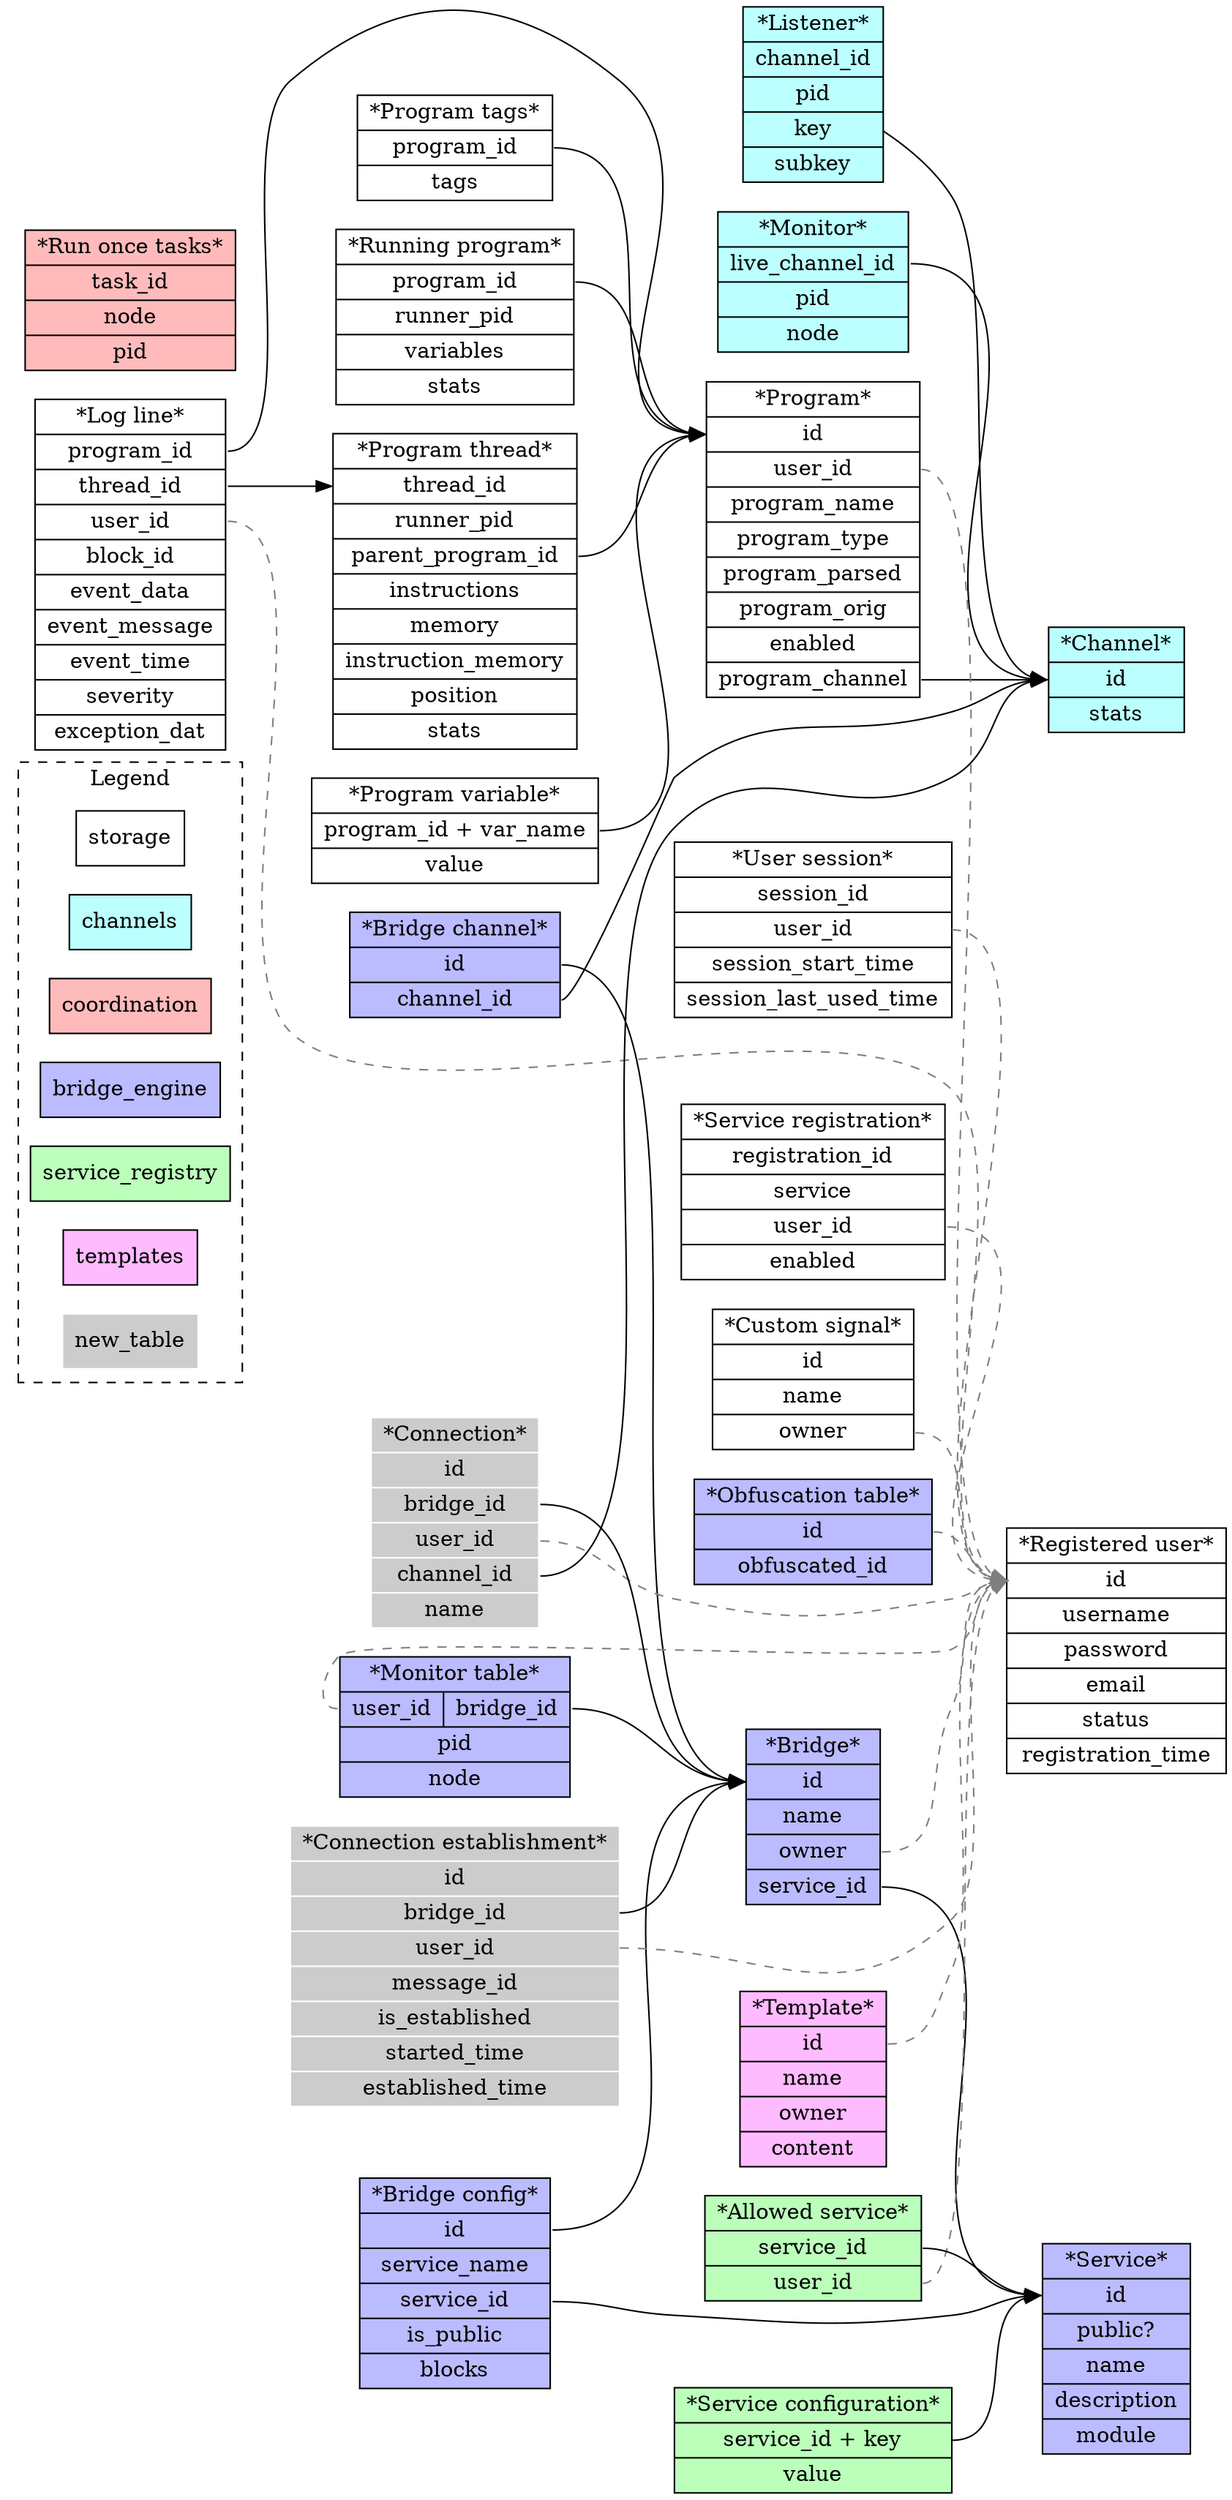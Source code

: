 digraph g {
  rankdir=LR
  node[shape=record];
  style=dashed;

  subgraph cluster_legend {
    label="Legend"

    storage;
    channels[style=filled,fillcolor="#bbffff"];
    coordination[style=filled,fillcolor="#ffbbbb"]
    bridge_engine[style=filled,fillcolor="#bbbbff"];
    service_registry[style=filled,fillcolor="#bbffbb"]
    templates[style=filled,fillcolor="#ffbbff"]

    new_table[style=filled,fillcolor="#cccccc",color=white]
    // modified_table[shape=octagon] // Not used
  }


  subgraph group_core_channels {
    label="Channels";
    node[style=filled,fillcolor="#bbffff"];


    // LIVE_CHANNELS_TABLE | automate_channel_engine_live_channels_table
    live_channels_table_entry[label="*Channel* | <pk> id | stats"];

    // LISTENERS_TABLE | automate_channel_engine_listeners_table
    listeners_table_entry[label="*Listener*| <f0> channel_id | pid | key | subkey"];
    listeners_table_entry -> live_channels_table_entry:pk;

    // MONITORS_TABLE | automate_channel_engine_monitors_table
    monitors_table_entry[label="*Monitor* | <f0> live_channel_id | pid | node"];
    monitors_table_entry:f0 -> live_channels_table_entry:pk;
  }

  subgraph group_core_storage {
    label="Storage";

    // REGISTERED_USERS_TABLE | automate_registered_users
    registered_user_entry[label="*Registered user* | <pk> id | username | password | email | status | registration_time"];

    // USER_SESSIONS_TABLE | automate_user_sessions
    user_session_entry[label="*User session* | <pk> session_id | <f0> user_id | session_start_time | session_last_used_time"];
    user_session_entry:f0 -> registered_user_entry:pk[style=dashed,color="#7f7f7f"];

    // // USER_MONITORS_TABLE | automate_user_monitors
    // monitor_entry[label="*Monitor entry* | <pk> id | <f0> user_id | type | name | value"];

    // monitor_entry:f0 -> registered_user_entry:pk[style=dashed,color="#7f7f7f"];

    // USER_PROGRAMS_TABLE | automate_user_programs
    user_program_entry[label="*Program* | <pk> id | <f0> user_id | program_name | program_type | program_parsed | program_orig | enabled | <f1> program_channel"];
    user_program_entry:f0 -> registered_user_entry:pk[style=dashed,color="#7f7f7f"];
    user_program_entry:f1 -> live_channels_table_entry:pk;

    // USER_PROGRAMS_LOGS_TABLE | automate_user_program_logs
    user_program_logs_entry[label="*Log line* | <f0> program_id | <f1> thread_id | <f2> user_id | block_id | event_data | event_message | event_time | severity | exception_dat"];
    user_program_logs_entry:f0 -> user_program_entry:pk;
    user_program_logs_entry:f2 -> registered_user_entry:pk[style=dashed,color="#7f7f7f"];

    // PROGRAM_TAGS_TABLE | automate_program_tags
    program_tags_entry[label="*Program tags* | <f0> program_id | tags"];
    program_tags_entry:f0 -> user_program_entry:pk;

    // RUNNING_PROGRAMS_TABLE | automate_running_programs
    running_program_entry[label="*Running program*| <f0> program_id | runner_pid | variables | stats"];
    running_program_entry:f0 -> user_program_entry:pk;

    // RUNNING_THREADS_TABLE | automate_running_program_threads
    running_program_thread_entry[label="*Program thread* | <pk> thread_id | runner_pid | <f0> parent_program_id | instructions | memory | instruction_memory | position | stats"];
    user_program_logs_entry:f1 -> running_program_thread_entry:pk;
    running_program_thread_entry:f0 -> user_program_entry:pk;

    // REGISTERED_SERVICES_TABLE | automate_registered_services
    registered_service_entry[label="*Service registration* | <pk> registration_id | <f0> service |  <f1> user_id | enabled"];
    registered_service_entry:f1 -> registered_user_entry:pk[style=dashed,color="#7f7f7f"];

    // PROGRAM_VARIABLE_TABLE | automate_program_variable_table
    program_variable_table_entry[label="*Program variable* | <f0> program_id + var_name | value"];
    program_variable_table_entry:f0 -> user_program_entry:pk;  // Not sure if user program or running program

    // CUSTOM_SIGNALS_TABLE | automate_custom_signals_table
    custom_signal_entry[label="*Custom signal* | <pk> id | name | <f0> owner"];
    custom_signal_entry:f0 -> registered_user_entry:pk[style=dashed,color="#7f7f7f"];
  }

  subgraph group_coordination {
    label="Coordination";
    node[style=filled,fillcolor="#ffbbbb"];

    // RUN_ONCE_TASKS_TABLE | automate_coordination_run_once_tasks
    run_once_tasks_table_entry[label="*Run once tasks* | <pk> task_id | node | pid"]
  }

  subgraph group_bridges {
    label="Bridge engine";

    node[style=filled,fillcolor="#bbbbff"]

    // SERVICE_PORT_TABLE | automate_service_port_table
    service_port_entry[label="*Bridge* | <pk> id | name | <f0> owner | <f1> service_id"]
    service_port_entry:f0 -> registered_user_entry:pk[style=dashed,color="#7f7f7f"];
    service_port_entry:f1 -> services_table_entry:pk;

    // SERVICE_PORT_CONFIGURATION_TABLE | automate_service_port_configuration_table
    service_port_configuration[label="*Bridge config* | <pk> id | service_name | <f0> service_id | is_public | blocks"]
    service_port_configuration:pk -> service_port_entry:pk;
    service_port_configuration:f0 -> services_table_entry:pk


    // SERVICE_PORT_USERID_OBFUSCATION_TABLE | automate_service_port_userid_obfuscation_table
    service_port_user_obfusction_entry[label="*Obfuscation table* | <pk> id | <f0> obfuscated_id"]
    service_port_user_obfusction_entry:pk -> registered_user_entry:pk[style=dashed,color="#7f7f7f"];

    // SERVICE_PORT_CHANNEL_TABLE | automate_service_port_channel_table
    service_port_monitor_channel_entry[label="*Bridge channel* | <pk> id | <f0> channel_id"]
    service_port_monitor_channel_entry:pk -> service_port_entry:pk;
    service_port_monitor_channel_entry:f0 -> live_channels_table_entry:pk;

    // SERVICE_PORT_CHANNEL_MONITORS_TABLE | automate_service_port_channel_monitors_table
    channel_monitor_table_entry[label="*Monitor table* | {<f0> user_id|<f1> bridge_id} | pid | node"]
    channel_monitor_table_entry:f0 -> registered_user_entry:pk[style=dashed,color="#7f7f7f"];
    channel_monitor_table_entry:f1 -> service_port_entry:pk


    connection_entry[style=filled,fillcolor="#cccccc",color=white,
                     label="*Connection* | <pk> id | <f0> bridge_id | <f1> user_id | <f2> channel_id | name"]
    connection_entry:f0 -> service_port_entry:pk
    connection_entry:f1 -> registered_user_entry:pk[style=dashed,color="#7f7f7f"];
    connection_entry:f2 -> live_channels_table_entry:pk
    // Connection data might store data from the bridges

    connection_establishment_entry[style=filled,fillcolor="#cccccc",color=white,
                                   label="*Connection establishment* | <pk> id | <f0> bridge_id | <f1> user_id | message_id | is_established | started_time | established_time"]
    connection_establishment_entry:f0 -> service_port_entry:pk
    connection_establishment_entry:f1 -> registered_user_entry:pk[style=dashed,color="#7f7f7f"];
}

  subgraph group_core_services {
    label="Service registry";
    node[style=filled,fillcolor="#bbffbb"]

    // SERVICE_REGISTRY_TABLE | automate_service_registry_services_table
    services_table_entry[label="*Service* | <pk> id | public? | name | description | module"];

    // USER_SERVICE_ALLOWANCE_TABLE | automate_service_registry_user_service_allowance_table
    user_service_allowance_entry[label="*Allowed service*| <f0> service_id | <f1> user_id"];
    user_service_allowance_entry:f0 -> services_table_entry:pk;
    user_service_allowance_entry:f1 -> registered_user_entry:pk[style=dashed,color="#7f7f7f"];

    // SERVICE_CONFIGURATION_TABLE | automate_service_registry_service_configuration_table
    service_configuration_entry[label="*Service configuration* | <pk> service_id + key | value "];
    service_configuration_entry:pk -> services_table_entry:pk;
  }

  subgraph group_core_template_engine {
    label="Template engine"
    node[style=filled,fillcolor="#ffbbff"]

    // TEMPLATE_TABLE | automate_template_engine_templates_table
    template_entry[label="*Template* | <pk> id | name | <f0> owner | content"]
    template_entry:pk -> registered_user_entry:pk[style=dashed,color="#7f7f7f"];
  }
}
